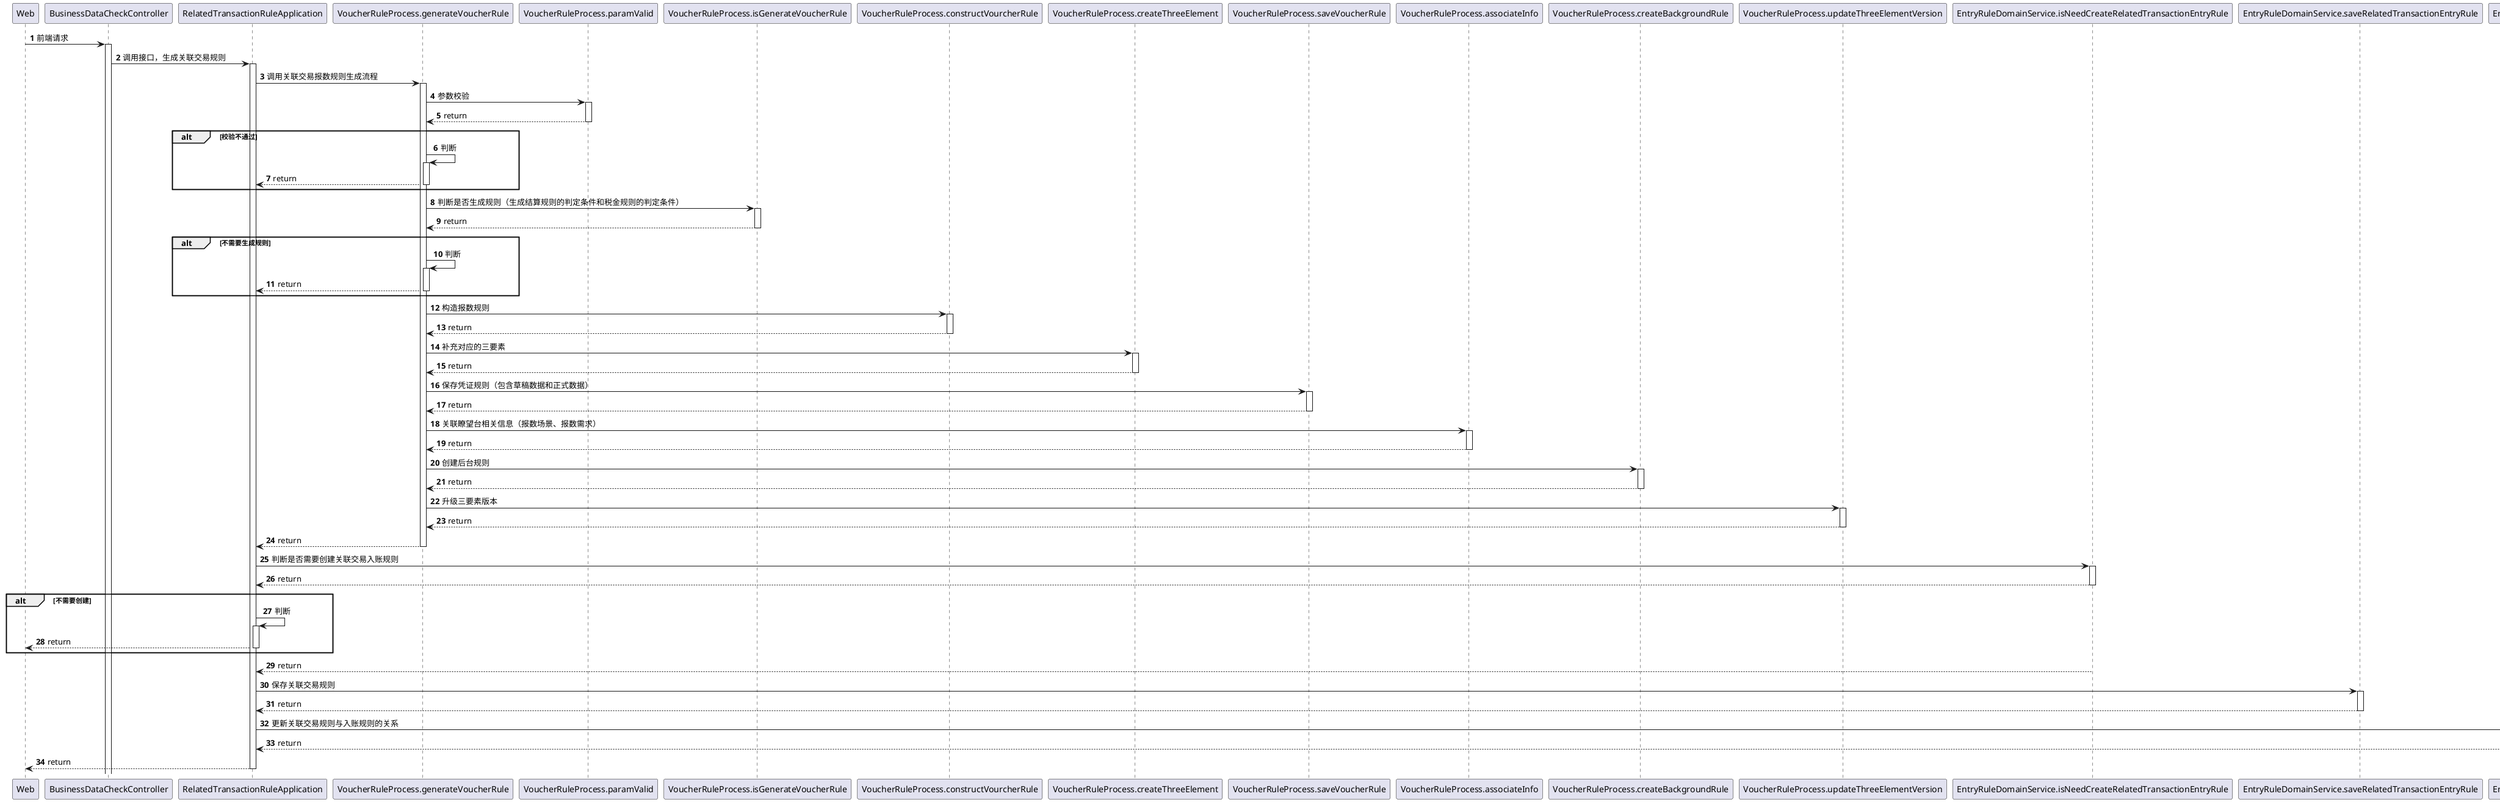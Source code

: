 @startuml
'https://plantuml.com/sequence-diagram

autonumber
autoactivate on

Web -> BusinessDataCheckController: 前端请求
BusinessDataCheckController -> RelatedTransactionRuleApplication : 调用接口，生成关联交易规则
RelatedTransactionRuleApplication -> VoucherRuleProcess.generateVoucherRule : 调用关联交易报数规则生成流程
VoucherRuleProcess.generateVoucherRule -> VoucherRuleProcess.paramValid : 参数校验
VoucherRuleProcess.paramValid --> VoucherRuleProcess.generateVoucherRule : return
alt 校验不通过
    VoucherRuleProcess.generateVoucherRule -> VoucherRuleProcess.generateVoucherRule : 判断
    VoucherRuleProcess.generateVoucherRule --> RelatedTransactionRuleApplication : return
end
VoucherRuleProcess.generateVoucherRule -> VoucherRuleProcess.isGenerateVoucherRule : 判断是否生成规则（生成结算规则的判定条件和税金规则的判定条件）
VoucherRuleProcess.isGenerateVoucherRule --> VoucherRuleProcess.generateVoucherRule : return
alt 不需要生成规则
    VoucherRuleProcess.generateVoucherRule -> VoucherRuleProcess.generateVoucherRule : 判断
    VoucherRuleProcess.generateVoucherRule --> RelatedTransactionRuleApplication : return
end
VoucherRuleProcess.generateVoucherRule -> VoucherRuleProcess.constructVourcherRule : 构造报数规则
VoucherRuleProcess.constructVourcherRule --> VoucherRuleProcess.generateVoucherRule : return
VoucherRuleProcess.generateVoucherRule -> VoucherRuleProcess.createThreeElement : 补充对应的三要素
VoucherRuleProcess.createThreeElement --> VoucherRuleProcess.generateVoucherRule : return
VoucherRuleProcess.generateVoucherRule -> VoucherRuleProcess.saveVoucherRule : 保存凭证规则（包含草稿数据和正式数据）
VoucherRuleProcess.saveVoucherRule --> VoucherRuleProcess.generateVoucherRule : return
VoucherRuleProcess.generateVoucherRule -> VoucherRuleProcess.associateInfo : 关联瞭望台相关信息（报数场景、报数需求）
VoucherRuleProcess.associateInfo --> VoucherRuleProcess.generateVoucherRule : return
VoucherRuleProcess.generateVoucherRule -> VoucherRuleProcess.createBackgroundRule : 创建后台规则
VoucherRuleProcess.createBackgroundRule --> VoucherRuleProcess.generateVoucherRule : return
VoucherRuleProcess.generateVoucherRule -> VoucherRuleProcess.updateThreeElementVersion : 升级三要素版本
VoucherRuleProcess.updateThreeElementVersion --> VoucherRuleProcess.generateVoucherRule : return

VoucherRuleProcess.generateVoucherRule --> RelatedTransactionRuleApplication : return

RelatedTransactionRuleApplication -> EntryRuleDomainService.isNeedCreateRelatedTransactionEntryRule : 判断是否需要创建关联交易入账规则
EntryRuleDomainService.isNeedCreateRelatedTransactionEntryRule --> RelatedTransactionRuleApplication: return
alt 不需要创建
    RelatedTransactionRuleApplication -> RelatedTransactionRuleApplication : 判断
    RelatedTransactionRuleApplication --> Web :return
end

EntryRuleDomainService.isNeedCreateRelatedTransactionEntryRule --> RelatedTransactionRuleApplication : return
RelatedTransactionRuleApplication -> EntryRuleDomainService.saveRelatedTransactionEntryRule: 保存关联交易规则
EntryRuleDomainService.saveRelatedTransactionEntryRule --> RelatedTransactionRuleApplication  : return
RelatedTransactionRuleApplication -> EntryRuleDomainService.updateRelation: 更新关联交易规则与入账规则的关系
EntryRuleDomainService.updateRelation --> RelatedTransactionRuleApplication : return
RelatedTransactionRuleApplication --> Web : return





@enduml